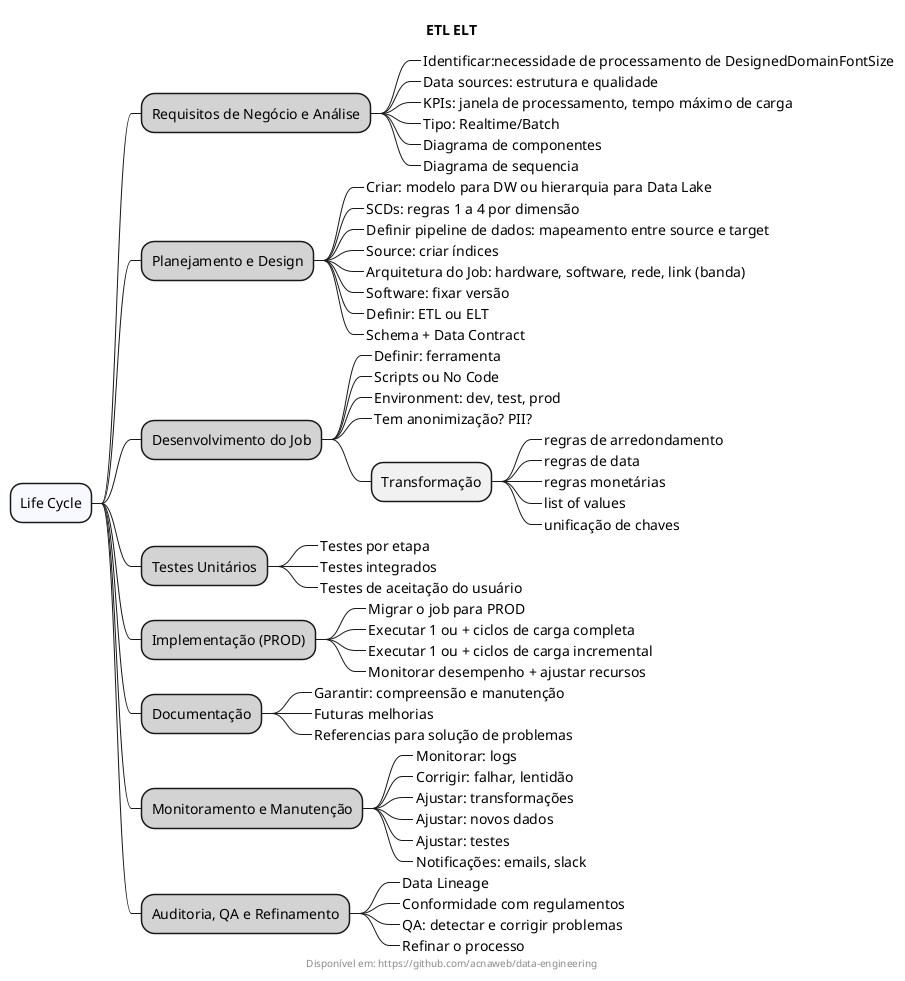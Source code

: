 @startmindmap

title "ETL ELT"
footer Disponível em: https://github.com/acnaweb/data-engineering

*[#F8F8FF]  Life Cycle

**[#LightGray] Requisitos de Negócio e Análise
***_ Identificar:necessidade de processamento de DesignedDomainFontSize
***_ Data sources: estrutura e qualidade
***_ KPIs: janela de processamento, tempo máximo de carga
***_ Tipo: Realtime/Batch
***_ Diagrama de componentes
***_ Diagrama de sequencia

**[#LightGray] Planejamento e Design
***_ Criar: modelo para DW ou hierarquia para Data Lake
***_ SCDs: regras 1 a 4 por dimensão
***_ Definir pipeline de dados: mapeamento entre source e target
***_ Source: criar índices
***_ Arquitetura do Job: hardware, software, rede, link (banda)
***_ Software: fixar versão
***_ Definir: ETL ou ELT
***_ Schema + Data Contract

**[#LightGray] Desenvolvimento do Job
***_ Definir: ferramenta
***_ Scripts ou No Code
***_ Environment: dev, test, prod
***_ Tem anonimização? PII?
*** Transformação
****_ regras de arredondamento
****_ regras de data
****_ regras monetárias
****_ list of values
****_ unificação de chaves

**[#LightGray] Testes Unitários
***_ Testes por etapa
***_ Testes integrados
***_ Testes de aceitação do usuário

**[#LightGray] Implementação (PROD)
***_ Migrar o job para PROD
***_ Executar 1 ou + ciclos de carga completa
***_ Executar 1 ou + ciclos de carga incremental
***_ Monitorar desempenho + ajustar recursos

**[#LightGray] Documentação
***_ Garantir: compreensão e manutenção
***_ Futuras melhorias
***_ Referencias para solução de problemas

**[#LightGray] Monitoramento e Manutenção
***_ Monitorar: logs
***_ Corrigir: falhar, lentidão
***_ Ajustar: transformações
***_ Ajustar: novos dados
***_ Ajustar: testes
***_ Notificações: emails, slack

**[#LightGray] Auditoria, QA e Refinamento
***_ Data Lineage
***_ Conformidade com regulamentos 
***_ QA: detectar e corrigir problemas
***_ Refinar o processo

@endmindmap

